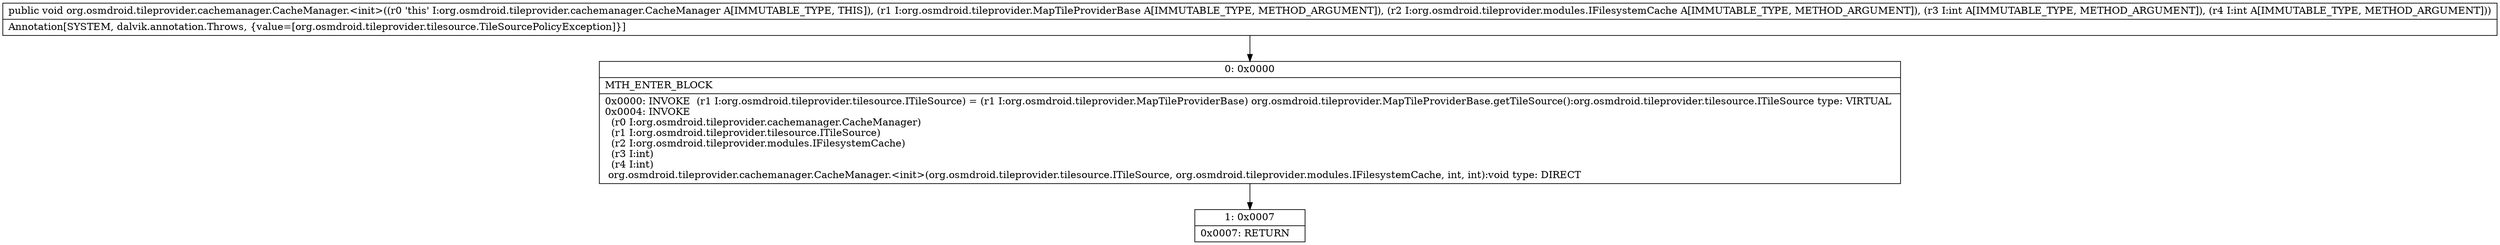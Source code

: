 digraph "CFG fororg.osmdroid.tileprovider.cachemanager.CacheManager.\<init\>(Lorg\/osmdroid\/tileprovider\/MapTileProviderBase;Lorg\/osmdroid\/tileprovider\/modules\/IFilesystemCache;II)V" {
Node_0 [shape=record,label="{0\:\ 0x0000|MTH_ENTER_BLOCK\l|0x0000: INVOKE  (r1 I:org.osmdroid.tileprovider.tilesource.ITileSource) = (r1 I:org.osmdroid.tileprovider.MapTileProviderBase) org.osmdroid.tileprovider.MapTileProviderBase.getTileSource():org.osmdroid.tileprovider.tilesource.ITileSource type: VIRTUAL \l0x0004: INVOKE  \l  (r0 I:org.osmdroid.tileprovider.cachemanager.CacheManager)\l  (r1 I:org.osmdroid.tileprovider.tilesource.ITileSource)\l  (r2 I:org.osmdroid.tileprovider.modules.IFilesystemCache)\l  (r3 I:int)\l  (r4 I:int)\l org.osmdroid.tileprovider.cachemanager.CacheManager.\<init\>(org.osmdroid.tileprovider.tilesource.ITileSource, org.osmdroid.tileprovider.modules.IFilesystemCache, int, int):void type: DIRECT \l}"];
Node_1 [shape=record,label="{1\:\ 0x0007|0x0007: RETURN   \l}"];
MethodNode[shape=record,label="{public void org.osmdroid.tileprovider.cachemanager.CacheManager.\<init\>((r0 'this' I:org.osmdroid.tileprovider.cachemanager.CacheManager A[IMMUTABLE_TYPE, THIS]), (r1 I:org.osmdroid.tileprovider.MapTileProviderBase A[IMMUTABLE_TYPE, METHOD_ARGUMENT]), (r2 I:org.osmdroid.tileprovider.modules.IFilesystemCache A[IMMUTABLE_TYPE, METHOD_ARGUMENT]), (r3 I:int A[IMMUTABLE_TYPE, METHOD_ARGUMENT]), (r4 I:int A[IMMUTABLE_TYPE, METHOD_ARGUMENT]))  | Annotation[SYSTEM, dalvik.annotation.Throws, \{value=[org.osmdroid.tileprovider.tilesource.TileSourcePolicyException]\}]\l}"];
MethodNode -> Node_0;
Node_0 -> Node_1;
}

